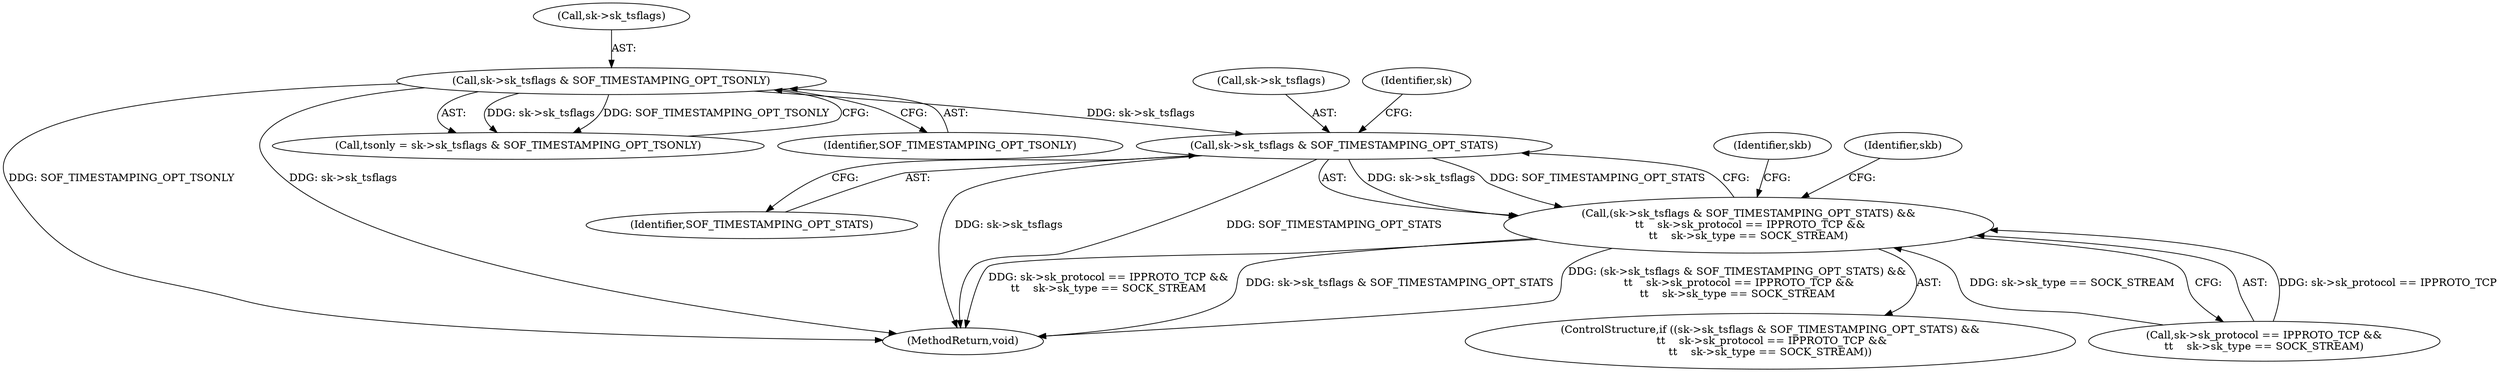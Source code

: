 digraph "0_linux_4ef1b2869447411ad3ef91ad7d4891a83c1a509a_0@pointer" {
"1000134" [label="(Call,sk->sk_tsflags & SOF_TIMESTAMPING_OPT_STATS)"];
"1000118" [label="(Call,sk->sk_tsflags & SOF_TIMESTAMPING_OPT_TSONLY)"];
"1000133" [label="(Call,(sk->sk_tsflags & SOF_TIMESTAMPING_OPT_STATS) &&\n \t\t    sk->sk_protocol == IPPROTO_TCP &&\n\t\t    sk->sk_type == SOCK_STREAM)"];
"1000160" [label="(Identifier,skb)"];
"1000138" [label="(Identifier,SOF_TIMESTAMPING_OPT_STATS)"];
"1000132" [label="(ControlStructure,if ((sk->sk_tsflags & SOF_TIMESTAMPING_OPT_STATS) &&\n \t\t    sk->sk_protocol == IPPROTO_TCP &&\n\t\t    sk->sk_type == SOCK_STREAM))"];
"1000122" [label="(Identifier,SOF_TIMESTAMPING_OPT_TSONLY)"];
"1000215" [label="(MethodReturn,void)"];
"1000135" [label="(Call,sk->sk_tsflags)"];
"1000142" [label="(Identifier,sk)"];
"1000116" [label="(Call,tsonly = sk->sk_tsflags & SOF_TIMESTAMPING_OPT_TSONLY)"];
"1000133" [label="(Call,(sk->sk_tsflags & SOF_TIMESTAMPING_OPT_STATS) &&\n \t\t    sk->sk_protocol == IPPROTO_TCP &&\n\t\t    sk->sk_type == SOCK_STREAM)"];
"1000118" [label="(Call,sk->sk_tsflags & SOF_TIMESTAMPING_OPT_TSONLY)"];
"1000119" [label="(Call,sk->sk_tsflags)"];
"1000152" [label="(Identifier,skb)"];
"1000139" [label="(Call,sk->sk_protocol == IPPROTO_TCP &&\n\t\t    sk->sk_type == SOCK_STREAM)"];
"1000134" [label="(Call,sk->sk_tsflags & SOF_TIMESTAMPING_OPT_STATS)"];
"1000134" -> "1000133"  [label="AST: "];
"1000134" -> "1000138"  [label="CFG: "];
"1000135" -> "1000134"  [label="AST: "];
"1000138" -> "1000134"  [label="AST: "];
"1000142" -> "1000134"  [label="CFG: "];
"1000133" -> "1000134"  [label="CFG: "];
"1000134" -> "1000215"  [label="DDG: sk->sk_tsflags"];
"1000134" -> "1000215"  [label="DDG: SOF_TIMESTAMPING_OPT_STATS"];
"1000134" -> "1000133"  [label="DDG: sk->sk_tsflags"];
"1000134" -> "1000133"  [label="DDG: SOF_TIMESTAMPING_OPT_STATS"];
"1000118" -> "1000134"  [label="DDG: sk->sk_tsflags"];
"1000118" -> "1000116"  [label="AST: "];
"1000118" -> "1000122"  [label="CFG: "];
"1000119" -> "1000118"  [label="AST: "];
"1000122" -> "1000118"  [label="AST: "];
"1000116" -> "1000118"  [label="CFG: "];
"1000118" -> "1000215"  [label="DDG: SOF_TIMESTAMPING_OPT_TSONLY"];
"1000118" -> "1000215"  [label="DDG: sk->sk_tsflags"];
"1000118" -> "1000116"  [label="DDG: sk->sk_tsflags"];
"1000118" -> "1000116"  [label="DDG: SOF_TIMESTAMPING_OPT_TSONLY"];
"1000133" -> "1000132"  [label="AST: "];
"1000133" -> "1000139"  [label="CFG: "];
"1000139" -> "1000133"  [label="AST: "];
"1000152" -> "1000133"  [label="CFG: "];
"1000160" -> "1000133"  [label="CFG: "];
"1000133" -> "1000215"  [label="DDG: sk->sk_protocol == IPPROTO_TCP &&\n\t\t    sk->sk_type == SOCK_STREAM"];
"1000133" -> "1000215"  [label="DDG: sk->sk_tsflags & SOF_TIMESTAMPING_OPT_STATS"];
"1000133" -> "1000215"  [label="DDG: (sk->sk_tsflags & SOF_TIMESTAMPING_OPT_STATS) &&\n \t\t    sk->sk_protocol == IPPROTO_TCP &&\n\t\t    sk->sk_type == SOCK_STREAM"];
"1000139" -> "1000133"  [label="DDG: sk->sk_protocol == IPPROTO_TCP"];
"1000139" -> "1000133"  [label="DDG: sk->sk_type == SOCK_STREAM"];
}
